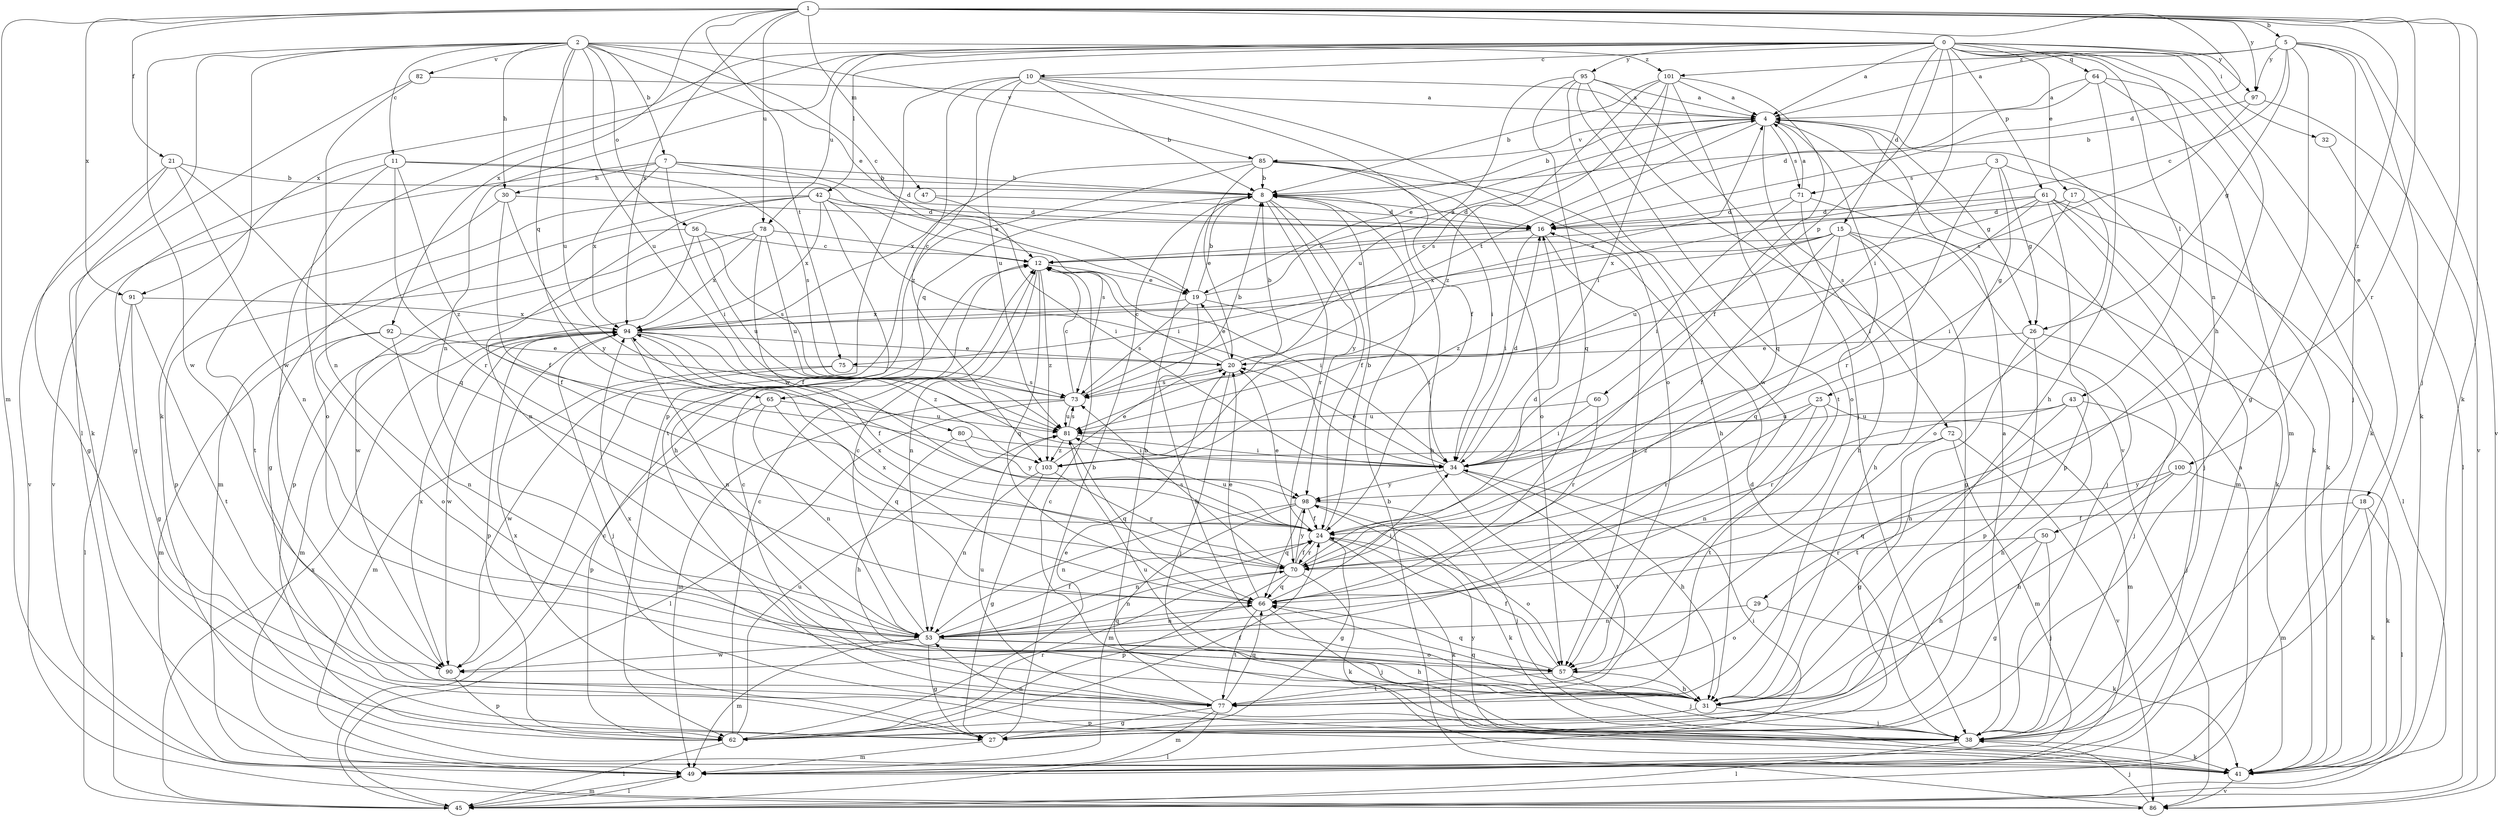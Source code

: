 strict digraph  {
0;
1;
2;
3;
4;
5;
7;
8;
10;
11;
12;
15;
16;
17;
18;
19;
20;
21;
24;
25;
26;
27;
29;
30;
31;
32;
34;
38;
41;
42;
43;
45;
47;
49;
50;
53;
56;
57;
60;
61;
62;
64;
65;
66;
70;
71;
72;
73;
75;
77;
78;
80;
81;
82;
85;
86;
90;
91;
92;
94;
95;
97;
98;
100;
101;
103;
0 -> 4  [label=a];
0 -> 10  [label=c];
0 -> 15  [label=d];
0 -> 17  [label=e];
0 -> 18  [label=e];
0 -> 29  [label=h];
0 -> 32  [label=i];
0 -> 34  [label=i];
0 -> 42  [label=l];
0 -> 43  [label=l];
0 -> 50  [label=n];
0 -> 53  [label=n];
0 -> 60  [label=p];
0 -> 61  [label=p];
0 -> 64  [label=q];
0 -> 78  [label=u];
0 -> 90  [label=w];
0 -> 91  [label=x];
0 -> 95  [label=y];
0 -> 97  [label=y];
1 -> 5  [label=b];
1 -> 16  [label=d];
1 -> 19  [label=e];
1 -> 21  [label=f];
1 -> 38  [label=j];
1 -> 41  [label=k];
1 -> 47  [label=m];
1 -> 49  [label=m];
1 -> 70  [label=r];
1 -> 78  [label=u];
1 -> 91  [label=x];
1 -> 92  [label=x];
1 -> 94  [label=x];
1 -> 97  [label=y];
1 -> 100  [label=z];
2 -> 7  [label=b];
2 -> 11  [label=c];
2 -> 12  [label=c];
2 -> 30  [label=h];
2 -> 41  [label=k];
2 -> 45  [label=l];
2 -> 56  [label=o];
2 -> 65  [label=q];
2 -> 75  [label=t];
2 -> 80  [label=u];
2 -> 81  [label=u];
2 -> 82  [label=v];
2 -> 85  [label=v];
2 -> 90  [label=w];
2 -> 101  [label=z];
3 -> 25  [label=g];
3 -> 26  [label=g];
3 -> 41  [label=k];
3 -> 70  [label=r];
3 -> 71  [label=s];
4 -> 8  [label=b];
4 -> 19  [label=e];
4 -> 26  [label=g];
4 -> 41  [label=k];
4 -> 57  [label=o];
4 -> 71  [label=s];
4 -> 72  [label=s];
4 -> 75  [label=t];
4 -> 85  [label=v];
5 -> 4  [label=a];
5 -> 12  [label=c];
5 -> 26  [label=g];
5 -> 27  [label=g];
5 -> 38  [label=j];
5 -> 41  [label=k];
5 -> 86  [label=v];
5 -> 97  [label=y];
5 -> 101  [label=z];
7 -> 8  [label=b];
7 -> 16  [label=d];
7 -> 19  [label=e];
7 -> 30  [label=h];
7 -> 34  [label=i];
7 -> 86  [label=v];
7 -> 94  [label=x];
8 -> 16  [label=d];
8 -> 24  [label=f];
8 -> 31  [label=h];
8 -> 65  [label=q];
8 -> 70  [label=r];
8 -> 98  [label=y];
10 -> 4  [label=a];
10 -> 8  [label=b];
10 -> 24  [label=f];
10 -> 57  [label=o];
10 -> 62  [label=p];
10 -> 81  [label=u];
10 -> 90  [label=w];
10 -> 103  [label=z];
11 -> 8  [label=b];
11 -> 27  [label=g];
11 -> 57  [label=o];
11 -> 70  [label=r];
11 -> 73  [label=s];
11 -> 103  [label=z];
12 -> 19  [label=e];
12 -> 34  [label=i];
12 -> 53  [label=n];
12 -> 66  [label=q];
12 -> 103  [label=z];
15 -> 12  [label=c];
15 -> 24  [label=f];
15 -> 27  [label=g];
15 -> 31  [label=h];
15 -> 38  [label=j];
15 -> 66  [label=q];
15 -> 94  [label=x];
15 -> 103  [label=z];
16 -> 12  [label=c];
16 -> 34  [label=i];
16 -> 57  [label=o];
17 -> 16  [label=d];
17 -> 34  [label=i];
17 -> 57  [label=o];
18 -> 24  [label=f];
18 -> 41  [label=k];
18 -> 45  [label=l];
18 -> 49  [label=m];
19 -> 4  [label=a];
19 -> 8  [label=b];
19 -> 31  [label=h];
19 -> 34  [label=i];
19 -> 73  [label=s];
19 -> 94  [label=x];
20 -> 4  [label=a];
20 -> 8  [label=b];
20 -> 12  [label=c];
20 -> 19  [label=e];
20 -> 38  [label=j];
20 -> 73  [label=s];
21 -> 8  [label=b];
21 -> 27  [label=g];
21 -> 53  [label=n];
21 -> 66  [label=q];
21 -> 86  [label=v];
24 -> 8  [label=b];
24 -> 20  [label=e];
24 -> 27  [label=g];
24 -> 41  [label=k];
24 -> 53  [label=n];
24 -> 57  [label=o];
24 -> 70  [label=r];
24 -> 81  [label=u];
25 -> 49  [label=m];
25 -> 53  [label=n];
25 -> 70  [label=r];
25 -> 77  [label=t];
25 -> 81  [label=u];
26 -> 20  [label=e];
26 -> 31  [label=h];
26 -> 38  [label=j];
26 -> 62  [label=p];
27 -> 8  [label=b];
27 -> 49  [label=m];
29 -> 41  [label=k];
29 -> 53  [label=n];
29 -> 57  [label=o];
30 -> 16  [label=d];
30 -> 24  [label=f];
30 -> 77  [label=t];
30 -> 98  [label=y];
31 -> 38  [label=j];
31 -> 62  [label=p];
31 -> 66  [label=q];
31 -> 81  [label=u];
31 -> 94  [label=x];
32 -> 45  [label=l];
34 -> 16  [label=d];
34 -> 20  [label=e];
34 -> 31  [label=h];
34 -> 77  [label=t];
34 -> 98  [label=y];
38 -> 4  [label=a];
38 -> 12  [label=c];
38 -> 16  [label=d];
38 -> 41  [label=k];
38 -> 45  [label=l];
38 -> 53  [label=n];
38 -> 94  [label=x];
41 -> 86  [label=v];
41 -> 98  [label=y];
42 -> 16  [label=d];
42 -> 27  [label=g];
42 -> 31  [label=h];
42 -> 34  [label=i];
42 -> 49  [label=m];
42 -> 53  [label=n];
42 -> 73  [label=s];
42 -> 94  [label=x];
43 -> 31  [label=h];
43 -> 38  [label=j];
43 -> 70  [label=r];
43 -> 77  [label=t];
43 -> 81  [label=u];
45 -> 4  [label=a];
45 -> 12  [label=c];
45 -> 49  [label=m];
45 -> 94  [label=x];
47 -> 16  [label=d];
47 -> 34  [label=i];
49 -> 34  [label=i];
49 -> 45  [label=l];
50 -> 27  [label=g];
50 -> 31  [label=h];
50 -> 38  [label=j];
50 -> 70  [label=r];
53 -> 12  [label=c];
53 -> 24  [label=f];
53 -> 27  [label=g];
53 -> 31  [label=h];
53 -> 49  [label=m];
53 -> 57  [label=o];
53 -> 66  [label=q];
53 -> 90  [label=w];
56 -> 12  [label=c];
56 -> 24  [label=f];
56 -> 62  [label=p];
56 -> 73  [label=s];
56 -> 81  [label=u];
57 -> 24  [label=f];
57 -> 31  [label=h];
57 -> 38  [label=j];
57 -> 66  [label=q];
57 -> 77  [label=t];
60 -> 34  [label=i];
60 -> 70  [label=r];
60 -> 81  [label=u];
61 -> 16  [label=d];
61 -> 34  [label=i];
61 -> 38  [label=j];
61 -> 45  [label=l];
61 -> 49  [label=m];
61 -> 62  [label=p];
61 -> 81  [label=u];
61 -> 94  [label=x];
62 -> 12  [label=c];
62 -> 20  [label=e];
62 -> 24  [label=f];
62 -> 45  [label=l];
62 -> 70  [label=r];
62 -> 81  [label=u];
64 -> 4  [label=a];
64 -> 16  [label=d];
64 -> 31  [label=h];
64 -> 41  [label=k];
64 -> 49  [label=m];
65 -> 53  [label=n];
65 -> 62  [label=p];
65 -> 66  [label=q];
65 -> 81  [label=u];
66 -> 20  [label=e];
66 -> 34  [label=i];
66 -> 38  [label=j];
66 -> 53  [label=n];
66 -> 77  [label=t];
66 -> 94  [label=x];
70 -> 16  [label=d];
70 -> 24  [label=f];
70 -> 41  [label=k];
70 -> 53  [label=n];
70 -> 62  [label=p];
70 -> 66  [label=q];
70 -> 73  [label=s];
70 -> 94  [label=x];
70 -> 98  [label=y];
71 -> 4  [label=a];
71 -> 16  [label=d];
71 -> 31  [label=h];
71 -> 34  [label=i];
71 -> 41  [label=k];
72 -> 27  [label=g];
72 -> 49  [label=m];
72 -> 86  [label=v];
72 -> 103  [label=z];
73 -> 8  [label=b];
73 -> 12  [label=c];
73 -> 45  [label=l];
73 -> 49  [label=m];
73 -> 81  [label=u];
75 -> 49  [label=m];
75 -> 73  [label=s];
75 -> 90  [label=w];
77 -> 8  [label=b];
77 -> 12  [label=c];
77 -> 27  [label=g];
77 -> 45  [label=l];
77 -> 49  [label=m];
77 -> 66  [label=q];
77 -> 81  [label=u];
78 -> 12  [label=c];
78 -> 24  [label=f];
78 -> 62  [label=p];
78 -> 81  [label=u];
78 -> 90  [label=w];
78 -> 94  [label=x];
80 -> 31  [label=h];
80 -> 34  [label=i];
80 -> 98  [label=y];
81 -> 34  [label=i];
81 -> 66  [label=q];
81 -> 73  [label=s];
81 -> 103  [label=z];
82 -> 4  [label=a];
82 -> 41  [label=k];
82 -> 53  [label=n];
85 -> 8  [label=b];
85 -> 20  [label=e];
85 -> 31  [label=h];
85 -> 34  [label=i];
85 -> 57  [label=o];
85 -> 77  [label=t];
85 -> 94  [label=x];
86 -> 8  [label=b];
86 -> 38  [label=j];
90 -> 62  [label=p];
90 -> 94  [label=x];
91 -> 27  [label=g];
91 -> 45  [label=l];
91 -> 77  [label=t];
91 -> 94  [label=x];
92 -> 20  [label=e];
92 -> 49  [label=m];
92 -> 53  [label=n];
92 -> 57  [label=o];
94 -> 20  [label=e];
94 -> 24  [label=f];
94 -> 38  [label=j];
94 -> 49  [label=m];
94 -> 53  [label=n];
94 -> 62  [label=p];
94 -> 90  [label=w];
94 -> 103  [label=z];
95 -> 4  [label=a];
95 -> 38  [label=j];
95 -> 66  [label=q];
95 -> 77  [label=t];
95 -> 81  [label=u];
95 -> 86  [label=v];
95 -> 90  [label=w];
97 -> 8  [label=b];
97 -> 73  [label=s];
97 -> 86  [label=v];
98 -> 24  [label=f];
98 -> 38  [label=j];
98 -> 41  [label=k];
98 -> 49  [label=m];
98 -> 53  [label=n];
98 -> 66  [label=q];
100 -> 31  [label=h];
100 -> 41  [label=k];
100 -> 66  [label=q];
100 -> 98  [label=y];
101 -> 4  [label=a];
101 -> 8  [label=b];
101 -> 24  [label=f];
101 -> 34  [label=i];
101 -> 66  [label=q];
101 -> 73  [label=s];
101 -> 103  [label=z];
103 -> 20  [label=e];
103 -> 27  [label=g];
103 -> 53  [label=n];
103 -> 70  [label=r];
}

